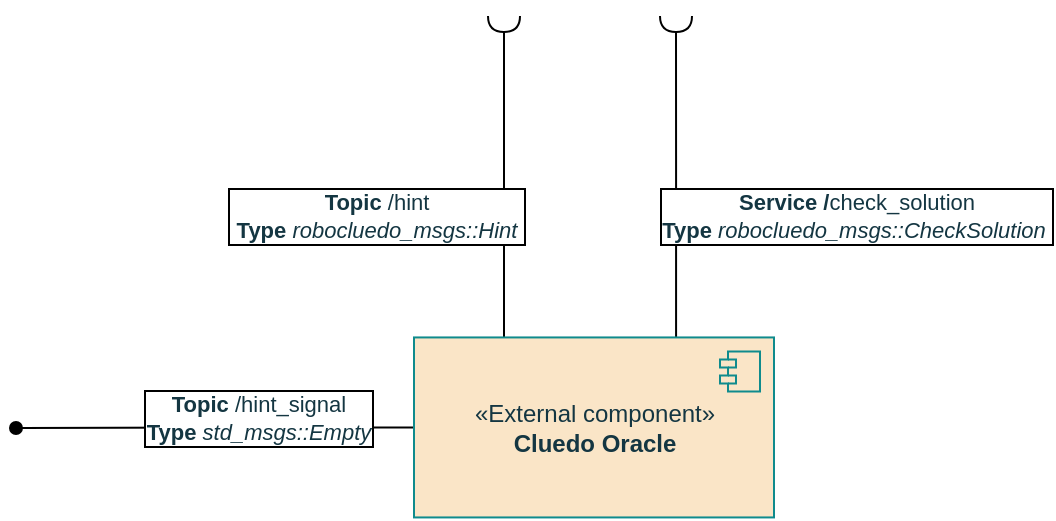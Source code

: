 <mxfile version="15.4.0" type="device"><diagram id="C5RBs43oDa-KdzZeNtuy" name="Page-1"><mxGraphModel dx="1422" dy="814" grid="1" gridSize="10" guides="1" tooltips="1" connect="1" arrows="1" fold="1" page="1" pageScale="1" pageWidth="827" pageHeight="1169" math="0" shadow="0"><root><mxCell id="WIyWlLk6GJQsqaUBKTNV-0"/><mxCell id="WIyWlLk6GJQsqaUBKTNV-1" parent="WIyWlLk6GJQsqaUBKTNV-0"/><mxCell id="mEKrVktltGWmAgAwcGEK-0" style="edgeStyle=orthogonalEdgeStyle;rounded=0;orthogonalLoop=1;jettySize=auto;html=1;fontColor=#143642;endArrow=oval;endFill=1;strokeColor=default;fillColor=#FAE5C7;" edge="1" parent="WIyWlLk6GJQsqaUBKTNV-1" source="mEKrVktltGWmAgAwcGEK-5"><mxGeometry relative="1" as="geometry"><mxPoint x="280" y="366" as="targetPoint"/></mxGeometry></mxCell><mxCell id="mEKrVktltGWmAgAwcGEK-8" value="&lt;b style=&quot;color: rgb(20 , 54 , 66)&quot;&gt;Topic&amp;nbsp;&lt;/b&gt;&lt;span style=&quot;color: rgb(20 , 54 , 66)&quot;&gt;/hint_signal&lt;/span&gt;&lt;br style=&quot;color: rgb(20 , 54 , 66)&quot;&gt;&lt;b style=&quot;color: rgb(20 , 54 , 66)&quot;&gt;Type&lt;/b&gt;&lt;span style=&quot;color: rgb(20 , 54 , 66)&quot;&gt;&amp;nbsp;&lt;/span&gt;&lt;i style=&quot;color: rgb(20 , 54 , 66)&quot;&gt;std_msgs::Empty&lt;/i&gt;" style="edgeLabel;html=1;align=center;verticalAlign=middle;resizable=0;points=[];labelBorderColor=#000000;" vertex="1" connectable="0" parent="mEKrVktltGWmAgAwcGEK-0"><mxGeometry x="0.107" y="1" relative="1" as="geometry"><mxPoint x="31" y="-7" as="offset"/></mxGeometry></mxCell><mxCell id="mEKrVktltGWmAgAwcGEK-1" style="edgeStyle=elbowEdgeStyle;rounded=0;orthogonalLoop=1;jettySize=auto;html=1;exitX=0.25;exitY=0;exitDx=0;exitDy=0;fontColor=#143642;endArrow=halfCircle;endFill=0;strokeColor=default;fillColor=#FAE5C7;elbow=vertical;" edge="1" parent="WIyWlLk6GJQsqaUBKTNV-1" source="mEKrVktltGWmAgAwcGEK-5"><mxGeometry relative="1" as="geometry"><mxPoint x="524" y="160" as="targetPoint"/><Array as="points"><mxPoint x="349" y="260.72"/></Array></mxGeometry></mxCell><mxCell id="mEKrVktltGWmAgAwcGEK-10" value="&lt;b style=&quot;color: rgb(20 , 54 , 66)&quot;&gt;Topic&amp;nbsp;&lt;/b&gt;&lt;span style=&quot;color: rgb(20 , 54 , 66)&quot;&gt;/hint&lt;/span&gt;&lt;br style=&quot;color: rgb(20 , 54 , 66)&quot;&gt;&lt;b style=&quot;color: rgb(20 , 54 , 66)&quot;&gt;&amp;nbsp;Type&lt;/b&gt;&lt;span style=&quot;color: rgb(20 , 54 , 66)&quot;&gt;&amp;nbsp;&lt;/span&gt;&lt;i style=&quot;color: rgb(20 , 54 , 66)&quot;&gt;robocluedo_msgs::Hint&amp;nbsp;&lt;/i&gt;" style="edgeLabel;html=1;align=center;verticalAlign=middle;resizable=0;points=[];labelBorderColor=#000000;" vertex="1" connectable="0" parent="mEKrVktltGWmAgAwcGEK-1"><mxGeometry x="0.487" relative="1" as="geometry"><mxPoint x="-64" y="59" as="offset"/></mxGeometry></mxCell><mxCell id="mEKrVktltGWmAgAwcGEK-3" style="edgeStyle=elbowEdgeStyle;rounded=0;orthogonalLoop=1;jettySize=auto;elbow=vertical;html=1;exitX=0.728;exitY=0.008;exitDx=0;exitDy=0;fontColor=#143642;endArrow=halfCircle;endFill=0;strokeColor=default;fillColor=#FAE5C7;exitPerimeter=0;" edge="1" parent="WIyWlLk6GJQsqaUBKTNV-1"><mxGeometry relative="1" as="geometry"><mxPoint x="610" y="160" as="targetPoint"/><mxPoint x="610.04" y="320.72" as="sourcePoint"/><Array as="points"><mxPoint x="429" y="230"/></Array></mxGeometry></mxCell><mxCell id="mEKrVktltGWmAgAwcGEK-9" value="&lt;b style=&quot;color: rgb(20 , 54 , 66)&quot;&gt;Service /&lt;/b&gt;&lt;span style=&quot;color: rgb(20 , 54 , 66)&quot;&gt;check_solution&lt;/span&gt;&lt;br style=&quot;color: rgb(20 , 54 , 66)&quot;&gt;&lt;b style=&quot;color: rgb(20 , 54 , 66)&quot;&gt;Type&amp;nbsp;&lt;/b&gt;&lt;i style=&quot;color: rgb(20 , 54 , 66)&quot;&gt;robocluedo_msgs::CheckSolution&amp;nbsp;&lt;/i&gt;" style="edgeLabel;html=1;align=center;verticalAlign=middle;resizable=0;points=[];labelBorderColor=#000000;" vertex="1" connectable="0" parent="mEKrVktltGWmAgAwcGEK-3"><mxGeometry x="-0.503" relative="1" as="geometry"><mxPoint x="90" y="-21" as="offset"/></mxGeometry></mxCell><mxCell id="mEKrVktltGWmAgAwcGEK-5" value="«External component»&lt;br&gt;&lt;b&gt;Cluedo Oracle&lt;/b&gt;" style="html=1;dropTarget=0;fontColor=#143642;strokeColor=#0F8B8D;fillColor=#FAE5C7;gradientColor=none;" vertex="1" parent="WIyWlLk6GJQsqaUBKTNV-1"><mxGeometry x="479" y="320.72" width="180" height="90" as="geometry"/></mxCell><mxCell id="mEKrVktltGWmAgAwcGEK-6" value="" style="shape=module;jettyWidth=8;jettyHeight=4;fontColor=#143642;strokeColor=#0F8B8D;fillColor=#FAE5C7;gradientColor=none;" vertex="1" parent="mEKrVktltGWmAgAwcGEK-5"><mxGeometry x="1" width="20" height="20" relative="1" as="geometry"><mxPoint x="-27" y="7" as="offset"/></mxGeometry></mxCell></root></mxGraphModel></diagram></mxfile>